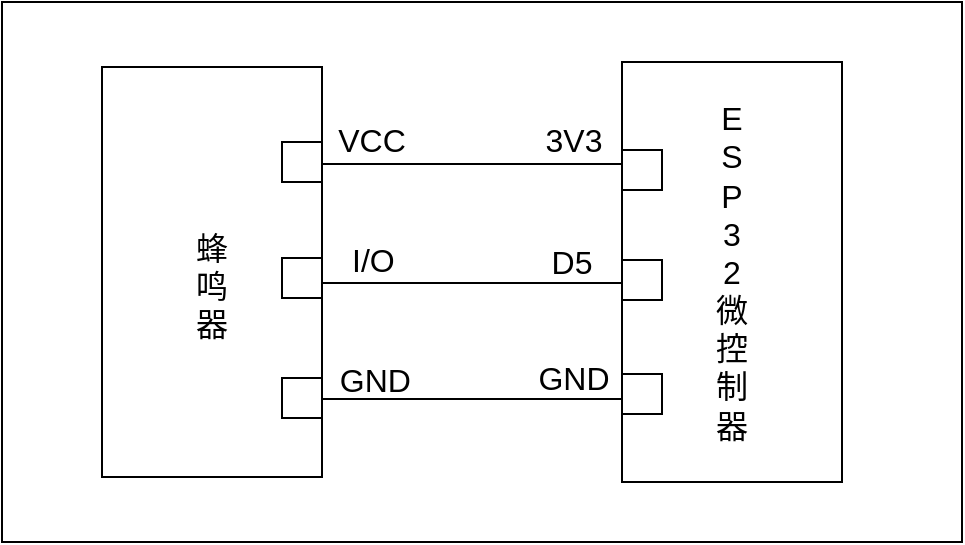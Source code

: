 <mxfile version="27.0.3">
  <diagram name="第 1 页" id="ZUuWPneNbqRn6r7qGAvr">
    <mxGraphModel dx="1500" dy="826" grid="1" gridSize="10" guides="1" tooltips="1" connect="1" arrows="1" fold="1" page="1" pageScale="1" pageWidth="827" pageHeight="1169" math="0" shadow="0">
      <root>
        <mxCell id="0" />
        <mxCell id="1" parent="0" />
        <mxCell id="j49izJsou6dDqXH84cwl-1" value="" style="rounded=0;whiteSpace=wrap;html=1;" parent="1" vertex="1">
          <mxGeometry x="590" y="300" width="480" height="270" as="geometry" />
        </mxCell>
        <mxCell id="j49izJsou6dDqXH84cwl-2" value="&lt;span style=&quot;font-size: 16px;&quot;&gt;E&lt;/span&gt;&lt;div&gt;&lt;span style=&quot;font-size: 16px;&quot;&gt;S&lt;/span&gt;&lt;/div&gt;&lt;div&gt;&lt;span style=&quot;font-size: 16px;&quot;&gt;P&lt;/span&gt;&lt;/div&gt;&lt;div&gt;&lt;span style=&quot;font-size: 16px;&quot;&gt;3&lt;/span&gt;&lt;/div&gt;&lt;div&gt;&lt;span style=&quot;font-size: 16px;&quot;&gt;2&lt;/span&gt;&lt;/div&gt;&lt;div&gt;&lt;span style=&quot;font-size: 16px;&quot;&gt;微&lt;/span&gt;&lt;/div&gt;&lt;div&gt;&lt;span style=&quot;font-size: 16px;&quot;&gt;控&lt;/span&gt;&lt;/div&gt;&lt;div&gt;&lt;span style=&quot;font-size: 16px;&quot;&gt;制&lt;/span&gt;&lt;/div&gt;&lt;div&gt;&lt;span style=&quot;font-size: 16px;&quot;&gt;器&lt;/span&gt;&lt;/div&gt;" style="rounded=0;whiteSpace=wrap;html=1;" parent="1" vertex="1">
          <mxGeometry x="900" y="330" width="110" height="210" as="geometry" />
        </mxCell>
        <mxCell id="j49izJsou6dDqXH84cwl-3" value="&lt;br&gt;&lt;div&gt;&lt;div&gt;&lt;span style=&quot;font-size: 16px;&quot;&gt;蜂&lt;/span&gt;&lt;/div&gt;&lt;div&gt;&lt;span style=&quot;font-size: 16px;&quot;&gt;鸣&lt;/span&gt;&lt;/div&gt;&lt;div&gt;&lt;span style=&quot;font-size: 16px;&quot;&gt;器&lt;/span&gt;&lt;/div&gt;&lt;/div&gt;" style="rounded=0;whiteSpace=wrap;html=1;" parent="1" vertex="1">
          <mxGeometry x="640" y="332.5" width="110" height="205" as="geometry" />
        </mxCell>
        <mxCell id="j49izJsou6dDqXH84cwl-4" value="" style="rounded=0;whiteSpace=wrap;html=1;" parent="1" vertex="1">
          <mxGeometry x="730" y="370" width="20" height="20" as="geometry" />
        </mxCell>
        <mxCell id="j49izJsou6dDqXH84cwl-5" value="" style="rounded=0;whiteSpace=wrap;html=1;direction=south;" parent="1" vertex="1">
          <mxGeometry x="730" y="428" width="20" height="20" as="geometry" />
        </mxCell>
        <mxCell id="j49izJsou6dDqXH84cwl-6" value="" style="rounded=0;whiteSpace=wrap;html=1;" parent="1" vertex="1">
          <mxGeometry x="730" y="488" width="20" height="20" as="geometry" />
        </mxCell>
        <mxCell id="j49izJsou6dDqXH84cwl-7" value="" style="rounded=0;whiteSpace=wrap;html=1;" parent="1" vertex="1">
          <mxGeometry x="900" y="374" width="20" height="20" as="geometry" />
        </mxCell>
        <mxCell id="j49izJsou6dDqXH84cwl-8" value="" style="rounded=0;whiteSpace=wrap;html=1;" parent="1" vertex="1">
          <mxGeometry x="900" y="429" width="20" height="20" as="geometry" />
        </mxCell>
        <mxCell id="j49izJsou6dDqXH84cwl-9" value="" style="rounded=0;whiteSpace=wrap;html=1;" parent="1" vertex="1">
          <mxGeometry x="900" y="486" width="20" height="20" as="geometry" />
        </mxCell>
        <mxCell id="j49izJsou6dDqXH84cwl-10" value="" style="endArrow=none;html=1;rounded=0;exitX=1;exitY=0.5;exitDx=0;exitDy=0;entryX=0;entryY=0.5;entryDx=0;entryDy=0;" parent="1" edge="1">
          <mxGeometry width="50" height="50" relative="1" as="geometry">
            <mxPoint x="750" y="440.5" as="sourcePoint" />
            <mxPoint x="900" y="440.5" as="targetPoint" />
          </mxGeometry>
        </mxCell>
        <mxCell id="j49izJsou6dDqXH84cwl-11" value="" style="endArrow=none;html=1;rounded=0;exitX=1;exitY=0.5;exitDx=0;exitDy=0;entryX=0;entryY=0.5;entryDx=0;entryDy=0;" parent="1" edge="1">
          <mxGeometry width="50" height="50" relative="1" as="geometry">
            <mxPoint x="750" y="498.5" as="sourcePoint" />
            <mxPoint x="900" y="498.5" as="targetPoint" />
          </mxGeometry>
        </mxCell>
        <mxCell id="j49izJsou6dDqXH84cwl-13" value="&lt;font style=&quot;font-size: 16px;&quot;&gt;&amp;nbsp; &amp;nbsp;I/O&lt;/font&gt;" style="text;html=1;align=center;verticalAlign=middle;whiteSpace=wrap;rounded=0;" parent="1" vertex="1">
          <mxGeometry x="739" y="414" width="60" height="30" as="geometry" />
        </mxCell>
        <mxCell id="j49izJsou6dDqXH84cwl-14" value="&lt;span style=&quot;font-size: 16px;&quot;&gt;&amp;nbsp; &amp;nbsp;GND&lt;/span&gt;" style="text;html=1;align=center;verticalAlign=middle;whiteSpace=wrap;rounded=0;" parent="1" vertex="1">
          <mxGeometry x="740" y="474" width="60" height="30" as="geometry" />
        </mxCell>
        <mxCell id="j49izJsou6dDqXH84cwl-16" value="&lt;span style=&quot;font-size: 16px;&quot;&gt;D5&lt;/span&gt;" style="text;html=1;align=center;verticalAlign=middle;whiteSpace=wrap;rounded=0;" parent="1" vertex="1">
          <mxGeometry x="845" y="415" width="60" height="30" as="geometry" />
        </mxCell>
        <mxCell id="j49izJsou6dDqXH84cwl-17" value="&lt;span style=&quot;font-size: 16px;&quot;&gt;GND&lt;/span&gt;" style="text;html=1;align=center;verticalAlign=middle;whiteSpace=wrap;rounded=0;" parent="1" vertex="1">
          <mxGeometry x="846" y="473" width="60" height="30" as="geometry" />
        </mxCell>
        <mxCell id="j49izJsou6dDqXH84cwl-19" value="&lt;span style=&quot;font-size: 16px;&quot;&gt;VCC&lt;/span&gt;" style="text;html=1;align=center;verticalAlign=middle;whiteSpace=wrap;rounded=0;" parent="1" vertex="1">
          <mxGeometry x="745" y="354" width="60" height="30" as="geometry" />
        </mxCell>
        <mxCell id="j49izJsou6dDqXH84cwl-20" value="" style="endArrow=none;html=1;rounded=0;exitX=1;exitY=0.5;exitDx=0;exitDy=0;entryX=0;entryY=0.5;entryDx=0;entryDy=0;" parent="1" edge="1">
          <mxGeometry width="50" height="50" relative="1" as="geometry">
            <mxPoint x="750" y="381" as="sourcePoint" />
            <mxPoint x="900" y="381" as="targetPoint" />
          </mxGeometry>
        </mxCell>
        <mxCell id="j49izJsou6dDqXH84cwl-21" value="&lt;span style=&quot;font-size: 16px;&quot;&gt;3V3&lt;/span&gt;" style="text;html=1;align=center;verticalAlign=middle;whiteSpace=wrap;rounded=0;" parent="1" vertex="1">
          <mxGeometry x="846" y="354" width="60" height="30" as="geometry" />
        </mxCell>
      </root>
    </mxGraphModel>
  </diagram>
</mxfile>
